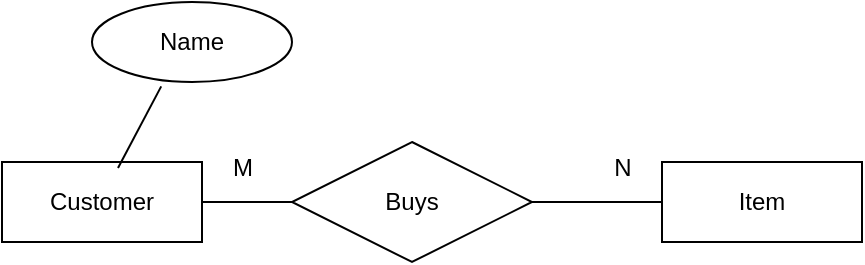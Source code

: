 <mxfile version="21.4.0" type="github" pages="2">
  <diagram name="Page-1" id="DfDPtNIrz9cjAZ-rulav">
    <mxGraphModel dx="1050" dy="483" grid="1" gridSize="10" guides="1" tooltips="1" connect="1" arrows="1" fold="1" page="1" pageScale="1" pageWidth="850" pageHeight="1100" math="0" shadow="0">
      <root>
        <mxCell id="0" />
        <mxCell id="1" parent="0" />
        <mxCell id="zjQrNYjpZXaSK-8Uwvzj-1" value="Customer" style="whiteSpace=wrap;html=1;align=center;" vertex="1" parent="1">
          <mxGeometry x="160" y="150" width="100" height="40" as="geometry" />
        </mxCell>
        <mxCell id="zjQrNYjpZXaSK-8Uwvzj-2" value="Item" style="whiteSpace=wrap;html=1;align=center;" vertex="1" parent="1">
          <mxGeometry x="490" y="150" width="100" height="40" as="geometry" />
        </mxCell>
        <mxCell id="zjQrNYjpZXaSK-8Uwvzj-7" value="" style="endArrow=none;html=1;rounded=0;exitX=1;exitY=0.5;exitDx=0;exitDy=0;entryX=0;entryY=0.5;entryDx=0;entryDy=0;" edge="1" parent="1" source="zjQrNYjpZXaSK-8Uwvzj-6" target="zjQrNYjpZXaSK-8Uwvzj-2">
          <mxGeometry relative="1" as="geometry">
            <mxPoint x="340" y="280" as="sourcePoint" />
            <mxPoint x="500" y="280" as="targetPoint" />
          </mxGeometry>
        </mxCell>
        <mxCell id="zjQrNYjpZXaSK-8Uwvzj-9" value="" style="endArrow=none;html=1;rounded=0;exitX=1;exitY=0.5;exitDx=0;exitDy=0;entryX=0;entryY=0.5;entryDx=0;entryDy=0;" edge="1" parent="1" source="zjQrNYjpZXaSK-8Uwvzj-1" target="zjQrNYjpZXaSK-8Uwvzj-6">
          <mxGeometry relative="1" as="geometry">
            <mxPoint x="260" y="170" as="sourcePoint" />
            <mxPoint x="490" y="170" as="targetPoint" />
          </mxGeometry>
        </mxCell>
        <mxCell id="zjQrNYjpZXaSK-8Uwvzj-6" value="Buys" style="shape=rhombus;perimeter=rhombusPerimeter;whiteSpace=wrap;html=1;align=center;" vertex="1" parent="1">
          <mxGeometry x="305" y="140" width="120" height="60" as="geometry" />
        </mxCell>
        <mxCell id="zjQrNYjpZXaSK-8Uwvzj-10" value="Name" style="ellipse;whiteSpace=wrap;html=1;align=center;" vertex="1" parent="1">
          <mxGeometry x="205" y="70" width="100" height="40" as="geometry" />
        </mxCell>
        <mxCell id="zjQrNYjpZXaSK-8Uwvzj-11" value="M" style="text;html=1;align=center;verticalAlign=middle;resizable=0;points=[];autosize=1;strokeColor=none;fillColor=none;" vertex="1" parent="1">
          <mxGeometry x="265" y="138" width="30" height="30" as="geometry" />
        </mxCell>
        <mxCell id="zjQrNYjpZXaSK-8Uwvzj-12" value="N" style="text;html=1;align=center;verticalAlign=middle;resizable=0;points=[];autosize=1;strokeColor=none;fillColor=none;" vertex="1" parent="1">
          <mxGeometry x="455" y="138" width="30" height="30" as="geometry" />
        </mxCell>
        <mxCell id="zjQrNYjpZXaSK-8Uwvzj-13" value="" style="endArrow=none;html=1;rounded=0;exitX=0.58;exitY=0.075;exitDx=0;exitDy=0;exitPerimeter=0;entryX=0.346;entryY=1.055;entryDx=0;entryDy=0;entryPerimeter=0;" edge="1" parent="1" source="zjQrNYjpZXaSK-8Uwvzj-1" target="zjQrNYjpZXaSK-8Uwvzj-10">
          <mxGeometry relative="1" as="geometry">
            <mxPoint x="340" y="280" as="sourcePoint" />
            <mxPoint x="500" y="280" as="targetPoint" />
          </mxGeometry>
        </mxCell>
      </root>
    </mxGraphModel>
  </diagram>
  <diagram id="J3aphZZWNtgsIai87BWT" name="Page-2">
    <mxGraphModel dx="1050" dy="483" grid="1" gridSize="10" guides="1" tooltips="1" connect="1" arrows="1" fold="1" page="1" pageScale="1" pageWidth="850" pageHeight="1100" math="0" shadow="0">
      <root>
        <mxCell id="0" />
        <mxCell id="1" parent="0" />
        <mxCell id="3gM_kKH9YofZiavRZTrO-1" value="Customer" style="swimlane;fontStyle=0;childLayout=stackLayout;horizontal=1;startSize=26;horizontalStack=0;resizeParent=1;resizeParentMax=0;resizeLast=0;collapsible=1;marginBottom=0;align=center;fontSize=14;" vertex="1" parent="1">
          <mxGeometry x="340" y="200" width="160" height="86" as="geometry" />
        </mxCell>
        <mxCell id="3gM_kKH9YofZiavRZTrO-2" value="Name" style="text;strokeColor=none;fillColor=none;spacingLeft=4;spacingRight=4;overflow=hidden;rotatable=0;points=[[0,0.5],[1,0.5]];portConstraint=eastwest;fontSize=12;whiteSpace=wrap;html=1;" vertex="1" parent="3gM_kKH9YofZiavRZTrO-1">
          <mxGeometry y="26" width="160" height="30" as="geometry" />
        </mxCell>
        <mxCell id="3gM_kKH9YofZiavRZTrO-10" value="Address" style="text;strokeColor=none;fillColor=none;spacingLeft=4;spacingRight=4;overflow=hidden;rotatable=0;points=[[0,0.5],[1,0.5]];portConstraint=eastwest;fontSize=12;whiteSpace=wrap;html=1;" vertex="1" parent="3gM_kKH9YofZiavRZTrO-1">
          <mxGeometry y="56" width="160" height="30" as="geometry" />
        </mxCell>
        <mxCell id="3gM_kKH9YofZiavRZTrO-5" value="Item" style="swimlane;fontStyle=0;childLayout=stackLayout;horizontal=1;startSize=26;horizontalStack=0;resizeParent=1;resizeParentMax=0;resizeLast=0;collapsible=1;marginBottom=0;align=center;fontSize=14;" vertex="1" parent="1">
          <mxGeometry x="640" y="200" width="160" height="116" as="geometry" />
        </mxCell>
        <mxCell id="3gM_kKH9YofZiavRZTrO-6" value="Name" style="text;strokeColor=none;fillColor=none;spacingLeft=4;spacingRight=4;overflow=hidden;rotatable=0;points=[[0,0.5],[1,0.5]];portConstraint=eastwest;fontSize=12;whiteSpace=wrap;html=1;" vertex="1" parent="3gM_kKH9YofZiavRZTrO-5">
          <mxGeometry y="26" width="160" height="30" as="geometry" />
        </mxCell>
        <mxCell id="3gM_kKH9YofZiavRZTrO-7" value="Price" style="text;strokeColor=none;fillColor=none;spacingLeft=4;spacingRight=4;overflow=hidden;rotatable=0;points=[[0,0.5],[1,0.5]];portConstraint=eastwest;fontSize=12;whiteSpace=wrap;html=1;" vertex="1" parent="3gM_kKH9YofZiavRZTrO-5">
          <mxGeometry y="56" width="160" height="30" as="geometry" />
        </mxCell>
        <mxCell id="3gM_kKH9YofZiavRZTrO-9" value="Description" style="text;strokeColor=none;fillColor=none;spacingLeft=4;spacingRight=4;overflow=hidden;rotatable=0;points=[[0,0.5],[1,0.5]];portConstraint=eastwest;fontSize=12;whiteSpace=wrap;html=1;" vertex="1" parent="3gM_kKH9YofZiavRZTrO-5">
          <mxGeometry y="86" width="160" height="30" as="geometry" />
        </mxCell>
        <mxCell id="3gM_kKH9YofZiavRZTrO-11" value="" style="edgeStyle=entityRelationEdgeStyle;fontSize=12;html=1;endArrow=ERoneToMany;startArrow=ERoneToMany;rounded=0;entryX=-0.017;entryY=0.02;entryDx=0;entryDy=0;entryPerimeter=0;exitX=1.017;exitY=-0.033;exitDx=0;exitDy=0;exitPerimeter=0;" edge="1" parent="1" source="3gM_kKH9YofZiavRZTrO-10" target="3gM_kKH9YofZiavRZTrO-7">
          <mxGeometry width="100" height="100" relative="1" as="geometry">
            <mxPoint x="370" y="300" as="sourcePoint" />
            <mxPoint x="470" y="200" as="targetPoint" />
          </mxGeometry>
        </mxCell>
      </root>
    </mxGraphModel>
  </diagram>
</mxfile>
